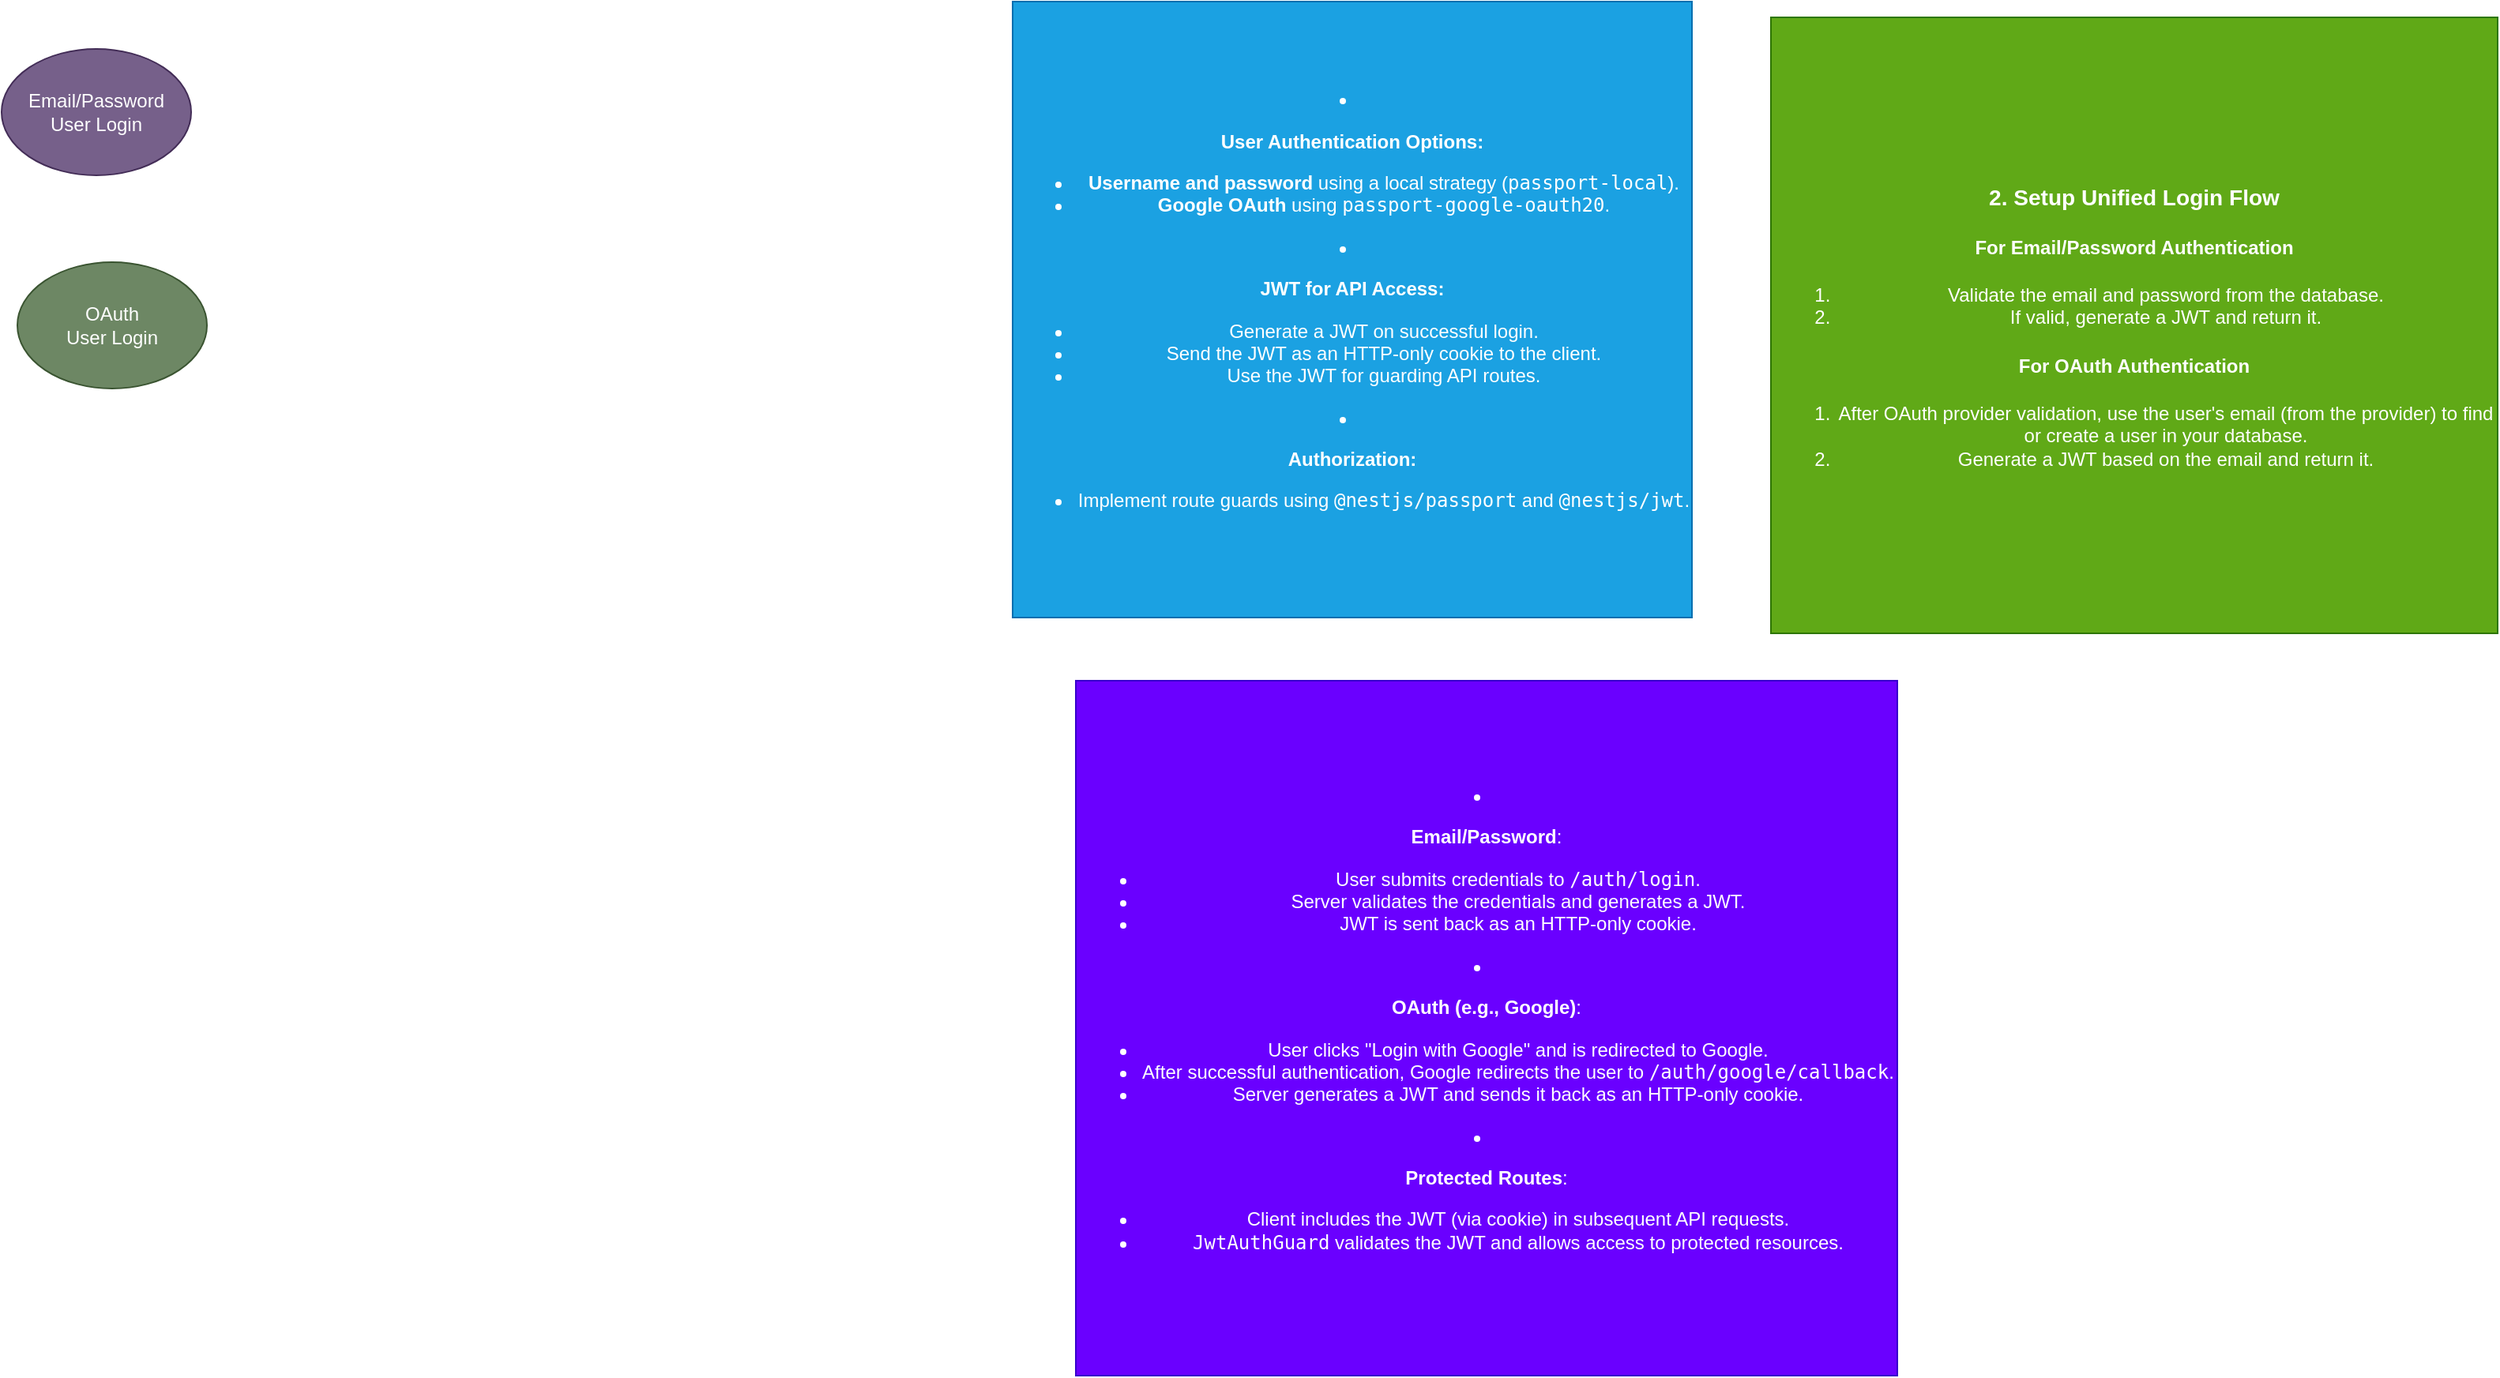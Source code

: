 <mxfile>
    <diagram id="Hvg_vFcXe_EE8H56llz_" name="Page-1">
        <mxGraphModel dx="1806" dy="724" grid="1" gridSize="10" guides="1" tooltips="1" connect="1" arrows="1" fold="1" page="1" pageScale="1" pageWidth="850" pageHeight="1100" math="0" shadow="0">
            <root>
                <mxCell id="0"/>
                <mxCell id="1" parent="0"/>
                <mxCell id="2" value="&lt;li&gt;&lt;p&gt;&lt;strong&gt;User Authentication Options:&lt;/strong&gt;&lt;/p&gt;&lt;ul&gt;&lt;li&gt;&lt;strong&gt;Username and password&lt;/strong&gt; using a local strategy (&lt;code&gt;passport-local&lt;/code&gt;).&lt;/li&gt;&lt;li&gt;&lt;strong&gt;Google OAuth&lt;/strong&gt; using &lt;code&gt;passport-google-oauth20&lt;/code&gt;.&lt;/li&gt;&lt;/ul&gt;&lt;/li&gt;&lt;li&gt;&lt;p&gt;&lt;strong&gt;JWT for API Access:&lt;/strong&gt;&lt;/p&gt;&lt;ul&gt;&lt;li&gt;Generate a JWT on successful login.&lt;/li&gt;&lt;li&gt;Send the JWT as an HTTP-only cookie to the client.&lt;/li&gt;&lt;li&gt;Use the JWT for guarding API routes.&lt;/li&gt;&lt;/ul&gt;&lt;/li&gt;&lt;li&gt;&lt;p&gt;&lt;strong&gt;Authorization:&lt;/strong&gt;&lt;/p&gt;&lt;ul&gt;&lt;li&gt;Implement route guards using &lt;code&gt;@nestjs/passport&lt;/code&gt; and &lt;code&gt;@nestjs/jwt&lt;/code&gt;.&lt;/li&gt;&lt;/ul&gt;&lt;/li&gt;" style="rounded=0;whiteSpace=wrap;html=1;fillColor=#1ba1e2;fontColor=#ffffff;strokeColor=#006EAF;" parent="1" vertex="1">
                    <mxGeometry x="-180" y="50" width="430" height="390" as="geometry"/>
                </mxCell>
                <mxCell id="3" value="&lt;h3&gt;&lt;strong&gt;2. Setup Unified Login Flow&lt;/strong&gt;&lt;/h3&gt;&lt;h4&gt;&lt;strong&gt;For Email/Password Authentication&lt;/strong&gt;&lt;/h4&gt;&lt;ol&gt;&lt;li&gt;Validate the email and password from the database.&lt;/li&gt;&lt;li&gt;If valid, generate a JWT and return it.&lt;/li&gt;&lt;/ol&gt;&lt;h4&gt;&lt;strong&gt;For OAuth Authentication&lt;/strong&gt;&lt;/h4&gt;&lt;ol&gt;&lt;li&gt;After OAuth provider validation, use the user's email (from the provider) to find or create a user in your database.&lt;/li&gt;&lt;li&gt;Generate a JWT based on the email and return it.&lt;/li&gt;&lt;/ol&gt;" style="rounded=0;whiteSpace=wrap;html=1;fillColor=#60a917;fontColor=#ffffff;strokeColor=#2D7600;" parent="1" vertex="1">
                    <mxGeometry x="300" y="60" width="460" height="390" as="geometry"/>
                </mxCell>
                <mxCell id="4" value="&lt;li&gt;&lt;p&gt;&lt;strong&gt;Email/Password&lt;/strong&gt;:&lt;/p&gt;&lt;ul&gt;&lt;li&gt;User submits credentials to &lt;code&gt;/auth/login&lt;/code&gt;.&lt;/li&gt;&lt;li&gt;Server validates the credentials and generates a JWT.&lt;/li&gt;&lt;li&gt;JWT is sent back as an HTTP-only cookie.&lt;/li&gt;&lt;/ul&gt;&lt;/li&gt;&lt;li&gt;&lt;p&gt;&lt;strong&gt;OAuth (e.g., Google)&lt;/strong&gt;:&lt;/p&gt;&lt;ul&gt;&lt;li&gt;User clicks &quot;Login with Google&quot; and is redirected to Google.&lt;/li&gt;&lt;li&gt;After successful authentication, Google redirects the user to &lt;code&gt;/auth/google/callback&lt;/code&gt;.&lt;/li&gt;&lt;li&gt;Server generates a JWT and sends it back as an HTTP-only cookie.&lt;/li&gt;&lt;/ul&gt;&lt;/li&gt;&lt;li&gt;&lt;p&gt;&lt;strong&gt;Protected Routes&lt;/strong&gt;:&lt;/p&gt;&lt;ul&gt;&lt;li&gt;Client includes the JWT (via cookie) in subsequent API requests.&lt;/li&gt;&lt;li&gt;&lt;code&gt;JwtAuthGuard&lt;/code&gt; validates the JWT and allows access to protected resources.&lt;/li&gt;&lt;/ul&gt;&lt;/li&gt;" style="rounded=0;whiteSpace=wrap;html=1;fillColor=#6a00ff;fontColor=#ffffff;strokeColor=#3700CC;" parent="1" vertex="1">
                    <mxGeometry x="-140" y="480" width="520" height="440" as="geometry"/>
                </mxCell>
                <mxCell id="6" value="Email/Password&lt;br&gt;User Login" style="ellipse;whiteSpace=wrap;html=1;fillColor=#76608a;strokeColor=#432D57;fontColor=#ffffff;" vertex="1" parent="1">
                    <mxGeometry x="-820" y="80" width="120" height="80" as="geometry"/>
                </mxCell>
                <mxCell id="7" value="OAuth&lt;br&gt;User Login" style="ellipse;whiteSpace=wrap;html=1;fillColor=#6d8764;strokeColor=#3A5431;fontColor=#ffffff;" vertex="1" parent="1">
                    <mxGeometry x="-810" y="215" width="120" height="80" as="geometry"/>
                </mxCell>
            </root>
        </mxGraphModel>
    </diagram>
</mxfile>